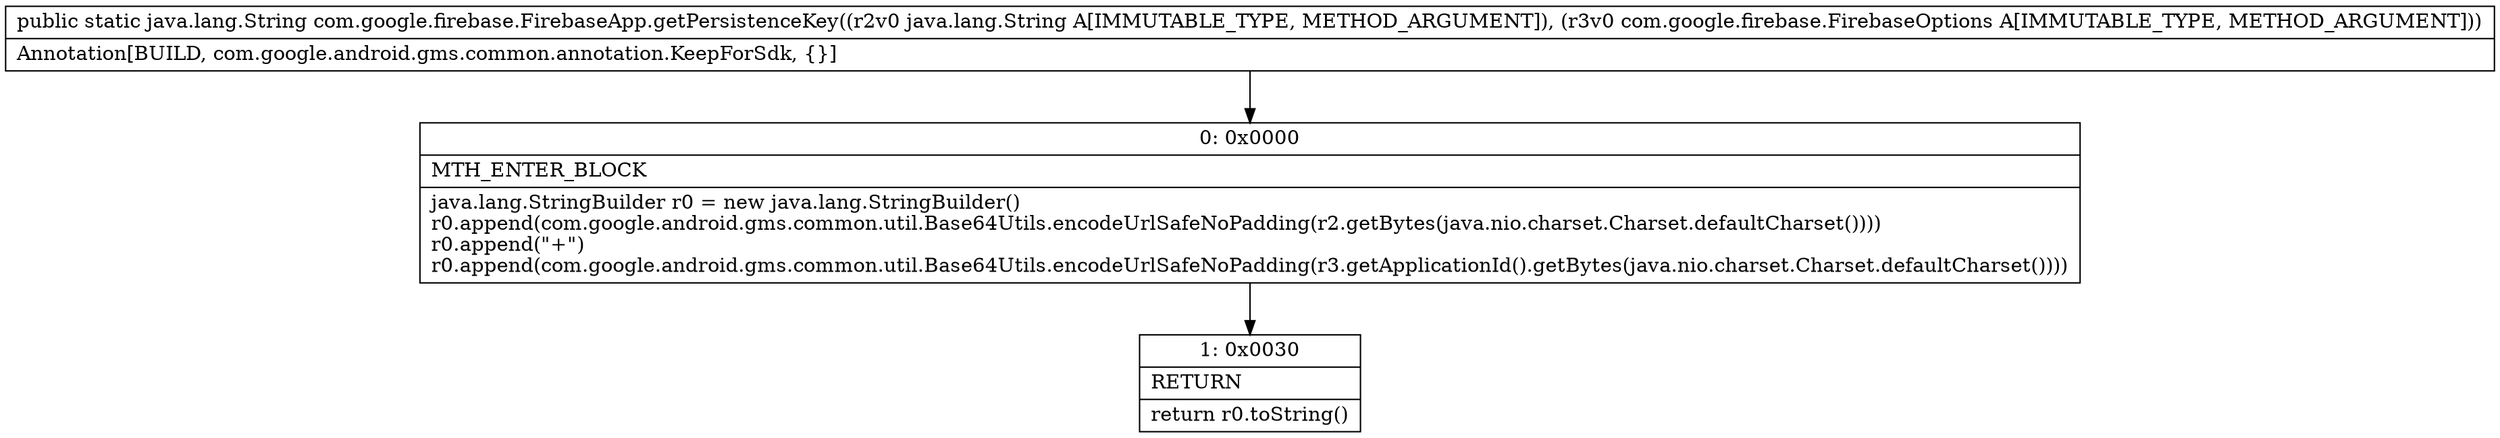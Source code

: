 digraph "CFG forcom.google.firebase.FirebaseApp.getPersistenceKey(Ljava\/lang\/String;Lcom\/google\/firebase\/FirebaseOptions;)Ljava\/lang\/String;" {
Node_0 [shape=record,label="{0\:\ 0x0000|MTH_ENTER_BLOCK\l|java.lang.StringBuilder r0 = new java.lang.StringBuilder()\lr0.append(com.google.android.gms.common.util.Base64Utils.encodeUrlSafeNoPadding(r2.getBytes(java.nio.charset.Charset.defaultCharset())))\lr0.append(\"+\")\lr0.append(com.google.android.gms.common.util.Base64Utils.encodeUrlSafeNoPadding(r3.getApplicationId().getBytes(java.nio.charset.Charset.defaultCharset())))\l}"];
Node_1 [shape=record,label="{1\:\ 0x0030|RETURN\l|return r0.toString()\l}"];
MethodNode[shape=record,label="{public static java.lang.String com.google.firebase.FirebaseApp.getPersistenceKey((r2v0 java.lang.String A[IMMUTABLE_TYPE, METHOD_ARGUMENT]), (r3v0 com.google.firebase.FirebaseOptions A[IMMUTABLE_TYPE, METHOD_ARGUMENT]))  | Annotation[BUILD, com.google.android.gms.common.annotation.KeepForSdk, \{\}]\l}"];
MethodNode -> Node_0;
Node_0 -> Node_1;
}

